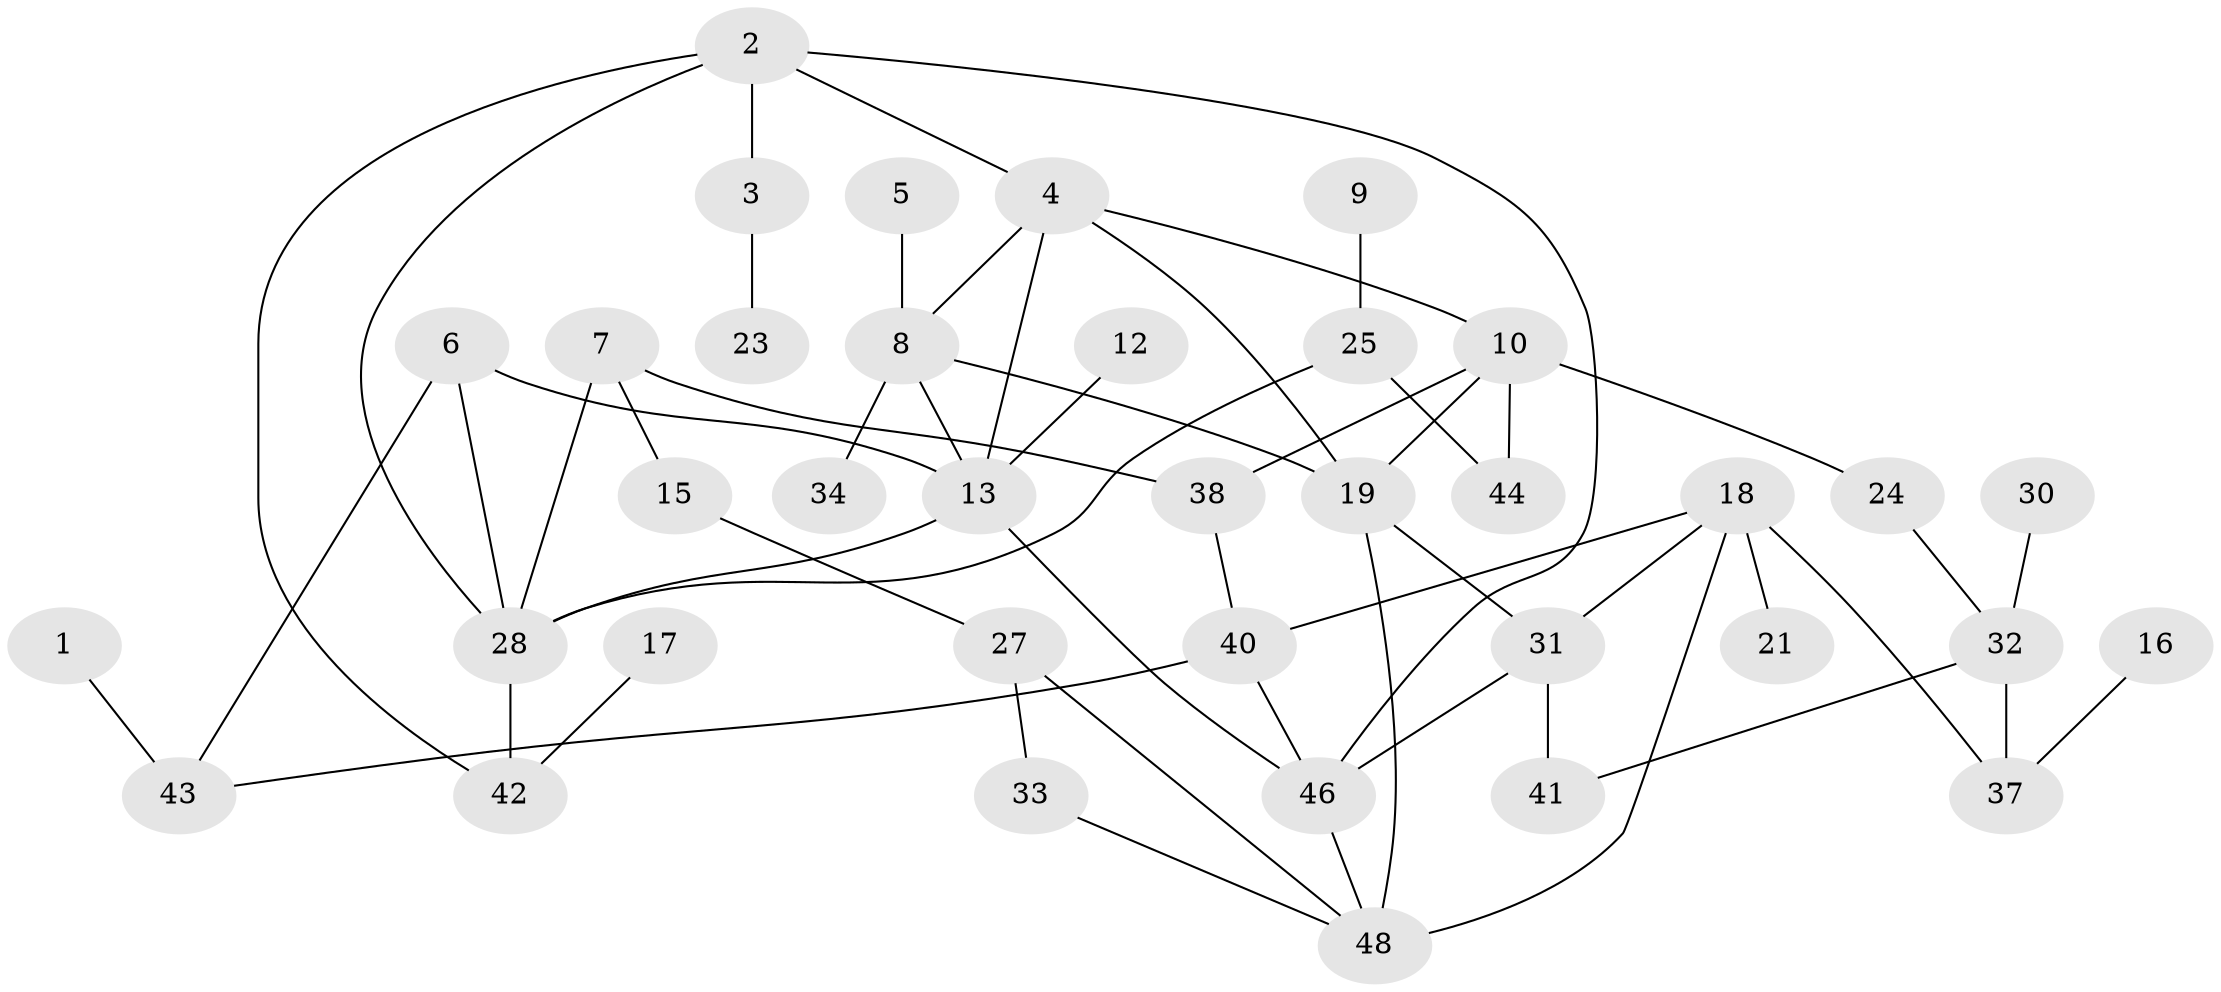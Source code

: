 // original degree distribution, {6: 0.029411764705882353, 1: 0.22058823529411764, 3: 0.14705882352941177, 5: 0.07352941176470588, 4: 0.14705882352941177, 2: 0.22058823529411764, 0: 0.16176470588235295}
// Generated by graph-tools (version 1.1) at 2025/35/03/04/25 23:35:52]
// undirected, 37 vertices, 55 edges
graph export_dot {
  node [color=gray90,style=filled];
  1;
  2;
  3;
  4;
  5;
  6;
  7;
  8;
  9;
  10;
  12;
  13;
  15;
  16;
  17;
  18;
  19;
  21;
  23;
  24;
  25;
  27;
  28;
  30;
  31;
  32;
  33;
  34;
  37;
  38;
  40;
  41;
  42;
  43;
  44;
  46;
  48;
  1 -- 43 [weight=1.0];
  2 -- 3 [weight=1.0];
  2 -- 4 [weight=1.0];
  2 -- 28 [weight=1.0];
  2 -- 42 [weight=1.0];
  2 -- 46 [weight=1.0];
  3 -- 23 [weight=1.0];
  4 -- 8 [weight=1.0];
  4 -- 10 [weight=1.0];
  4 -- 13 [weight=1.0];
  4 -- 19 [weight=1.0];
  5 -- 8 [weight=1.0];
  6 -- 13 [weight=1.0];
  6 -- 28 [weight=1.0];
  6 -- 43 [weight=1.0];
  7 -- 15 [weight=1.0];
  7 -- 28 [weight=1.0];
  7 -- 38 [weight=1.0];
  8 -- 13 [weight=1.0];
  8 -- 19 [weight=1.0];
  8 -- 34 [weight=1.0];
  9 -- 25 [weight=1.0];
  10 -- 19 [weight=1.0];
  10 -- 24 [weight=1.0];
  10 -- 38 [weight=1.0];
  10 -- 44 [weight=1.0];
  12 -- 13 [weight=1.0];
  13 -- 28 [weight=1.0];
  13 -- 46 [weight=1.0];
  15 -- 27 [weight=1.0];
  16 -- 37 [weight=1.0];
  17 -- 42 [weight=1.0];
  18 -- 21 [weight=1.0];
  18 -- 31 [weight=1.0];
  18 -- 37 [weight=1.0];
  18 -- 40 [weight=1.0];
  18 -- 48 [weight=2.0];
  19 -- 31 [weight=1.0];
  19 -- 48 [weight=1.0];
  24 -- 32 [weight=1.0];
  25 -- 28 [weight=1.0];
  25 -- 44 [weight=1.0];
  27 -- 33 [weight=1.0];
  27 -- 48 [weight=1.0];
  28 -- 42 [weight=1.0];
  30 -- 32 [weight=1.0];
  31 -- 41 [weight=1.0];
  31 -- 46 [weight=1.0];
  32 -- 37 [weight=1.0];
  32 -- 41 [weight=1.0];
  33 -- 48 [weight=1.0];
  38 -- 40 [weight=1.0];
  40 -- 43 [weight=1.0];
  40 -- 46 [weight=1.0];
  46 -- 48 [weight=1.0];
}
